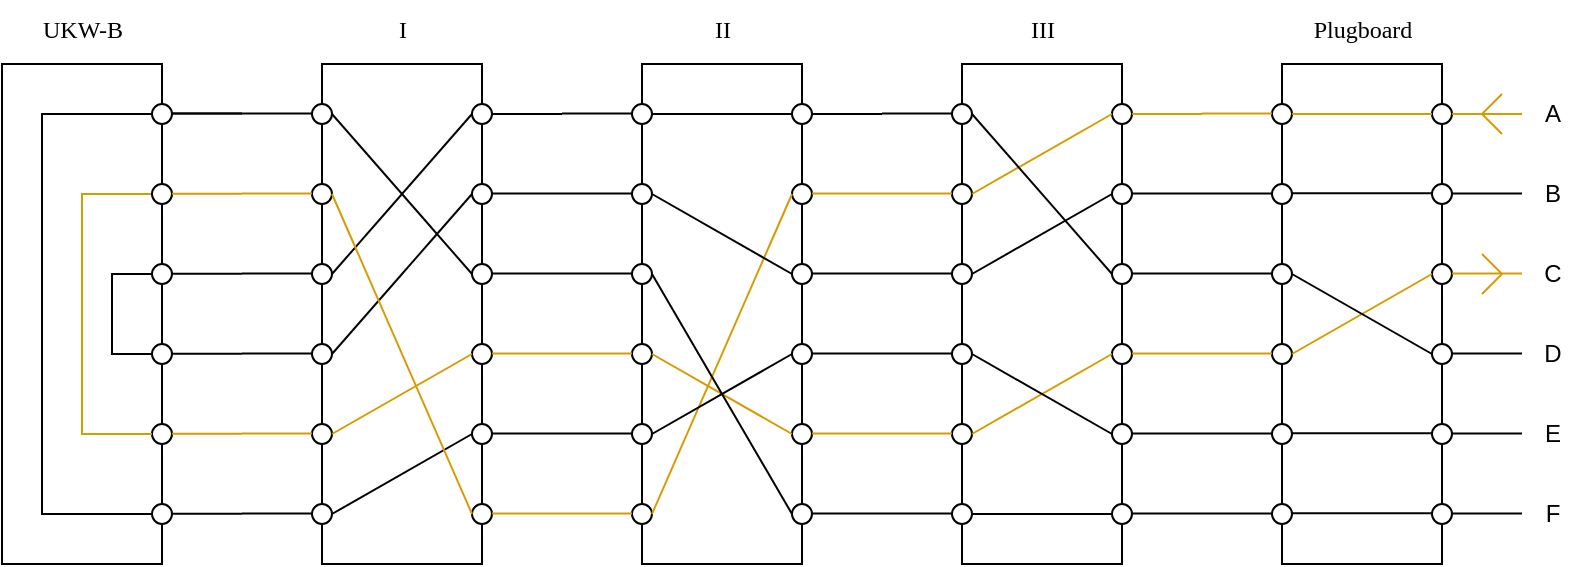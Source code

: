 <mxfile version="23.1.0" type="device">
  <diagram name="Page-1" id="e21368VojhzqiCfuvoKK">
    <mxGraphModel dx="3408" dy="1315" grid="1" gridSize="10" guides="1" tooltips="1" connect="1" arrows="1" fold="1" page="1" pageScale="1" pageWidth="850" pageHeight="1100" math="0" shadow="0">
      <root>
        <mxCell id="0" />
        <mxCell id="1" parent="0" />
        <mxCell id="G10Xkep8nLB2AmkVrxiF-490" value="" style="group" vertex="1" connectable="0" parent="1">
          <mxGeometry x="-830" y="710" width="790" height="282" as="geometry" />
        </mxCell>
        <mxCell id="G10Xkep8nLB2AmkVrxiF-491" value="" style="rounded=0;whiteSpace=wrap;html=1;" vertex="1" parent="G10Xkep8nLB2AmkVrxiF-490">
          <mxGeometry x="480" y="32" width="80" height="250" as="geometry" />
        </mxCell>
        <mxCell id="G10Xkep8nLB2AmkVrxiF-492" value="" style="ellipse;whiteSpace=wrap;html=1;aspect=fixed;" vertex="1" parent="G10Xkep8nLB2AmkVrxiF-490">
          <mxGeometry x="555" y="132" width="10" height="10" as="geometry" />
        </mxCell>
        <mxCell id="G10Xkep8nLB2AmkVrxiF-493" value="" style="ellipse;whiteSpace=wrap;html=1;aspect=fixed;" vertex="1" parent="G10Xkep8nLB2AmkVrxiF-490">
          <mxGeometry x="555" y="172" width="10" height="10" as="geometry" />
        </mxCell>
        <mxCell id="G10Xkep8nLB2AmkVrxiF-494" value="" style="ellipse;whiteSpace=wrap;html=1;aspect=fixed;" vertex="1" parent="G10Xkep8nLB2AmkVrxiF-490">
          <mxGeometry x="555" y="212" width="10" height="10" as="geometry" />
        </mxCell>
        <mxCell id="G10Xkep8nLB2AmkVrxiF-495" value="" style="ellipse;whiteSpace=wrap;html=1;aspect=fixed;" vertex="1" parent="G10Xkep8nLB2AmkVrxiF-490">
          <mxGeometry x="555" y="92" width="10" height="10" as="geometry" />
        </mxCell>
        <mxCell id="G10Xkep8nLB2AmkVrxiF-496" value="" style="ellipse;whiteSpace=wrap;html=1;aspect=fixed;" vertex="1" parent="G10Xkep8nLB2AmkVrxiF-490">
          <mxGeometry x="555" y="252" width="10" height="10" as="geometry" />
        </mxCell>
        <mxCell id="G10Xkep8nLB2AmkVrxiF-497" value="" style="ellipse;whiteSpace=wrap;html=1;aspect=fixed;" vertex="1" parent="G10Xkep8nLB2AmkVrxiF-490">
          <mxGeometry x="555" y="52" width="10" height="10" as="geometry" />
        </mxCell>
        <mxCell id="G10Xkep8nLB2AmkVrxiF-498" value="" style="ellipse;whiteSpace=wrap;html=1;aspect=fixed;" vertex="1" parent="G10Xkep8nLB2AmkVrxiF-490">
          <mxGeometry x="475" y="132" width="10" height="10" as="geometry" />
        </mxCell>
        <mxCell id="G10Xkep8nLB2AmkVrxiF-499" value="" style="ellipse;whiteSpace=wrap;html=1;aspect=fixed;" vertex="1" parent="G10Xkep8nLB2AmkVrxiF-490">
          <mxGeometry x="475" y="172" width="10" height="10" as="geometry" />
        </mxCell>
        <mxCell id="G10Xkep8nLB2AmkVrxiF-500" value="" style="ellipse;whiteSpace=wrap;html=1;aspect=fixed;" vertex="1" parent="G10Xkep8nLB2AmkVrxiF-490">
          <mxGeometry x="475" y="212" width="10" height="10" as="geometry" />
        </mxCell>
        <mxCell id="G10Xkep8nLB2AmkVrxiF-501" value="" style="ellipse;whiteSpace=wrap;html=1;aspect=fixed;" vertex="1" parent="G10Xkep8nLB2AmkVrxiF-490">
          <mxGeometry x="475" y="92" width="10" height="10" as="geometry" />
        </mxCell>
        <mxCell id="G10Xkep8nLB2AmkVrxiF-502" value="" style="ellipse;whiteSpace=wrap;html=1;aspect=fixed;" vertex="1" parent="G10Xkep8nLB2AmkVrxiF-490">
          <mxGeometry x="475" y="252" width="10" height="10" as="geometry" />
        </mxCell>
        <mxCell id="G10Xkep8nLB2AmkVrxiF-503" value="" style="ellipse;whiteSpace=wrap;html=1;aspect=fixed;" vertex="1" parent="G10Xkep8nLB2AmkVrxiF-490">
          <mxGeometry x="475" y="52" width="10" height="10" as="geometry" />
        </mxCell>
        <mxCell id="G10Xkep8nLB2AmkVrxiF-505" value="" style="endArrow=none;html=1;rounded=0;entryX=0;entryY=0.5;entryDx=0;entryDy=0;exitX=1;exitY=0.5;exitDx=0;exitDy=0;fillColor=#ffe6cc;strokeColor=#d79b00;" edge="1" parent="G10Xkep8nLB2AmkVrxiF-490" source="G10Xkep8nLB2AmkVrxiF-501" target="G10Xkep8nLB2AmkVrxiF-497">
          <mxGeometry width="50" height="50" relative="1" as="geometry">
            <mxPoint x="500" y="112" as="sourcePoint" />
            <mxPoint x="550" y="62" as="targetPoint" />
          </mxGeometry>
        </mxCell>
        <mxCell id="G10Xkep8nLB2AmkVrxiF-506" value="" style="endArrow=none;html=1;rounded=0;entryX=0;entryY=0.5;entryDx=0;entryDy=0;exitX=1;exitY=0.5;exitDx=0;exitDy=0;" edge="1" parent="G10Xkep8nLB2AmkVrxiF-490" source="G10Xkep8nLB2AmkVrxiF-498" target="G10Xkep8nLB2AmkVrxiF-495">
          <mxGeometry width="50" height="50" relative="1" as="geometry">
            <mxPoint x="500" y="152" as="sourcePoint" />
            <mxPoint x="550" y="102" as="targetPoint" />
          </mxGeometry>
        </mxCell>
        <mxCell id="G10Xkep8nLB2AmkVrxiF-507" value="" style="endArrow=none;html=1;rounded=0;entryX=0;entryY=0.5;entryDx=0;entryDy=0;exitX=1;exitY=0.5;exitDx=0;exitDy=0;" edge="1" parent="G10Xkep8nLB2AmkVrxiF-490" source="G10Xkep8nLB2AmkVrxiF-503" target="G10Xkep8nLB2AmkVrxiF-492">
          <mxGeometry width="50" height="50" relative="1" as="geometry">
            <mxPoint x="570" y="182" as="sourcePoint" />
            <mxPoint x="620" y="132" as="targetPoint" />
          </mxGeometry>
        </mxCell>
        <mxCell id="G10Xkep8nLB2AmkVrxiF-508" value="" style="endArrow=none;html=1;rounded=0;entryX=0;entryY=0.5;entryDx=0;entryDy=0;exitX=1;exitY=0.5;exitDx=0;exitDy=0;fillColor=#ffe6cc;strokeColor=#d79b00;" edge="1" parent="G10Xkep8nLB2AmkVrxiF-490" source="G10Xkep8nLB2AmkVrxiF-500" target="G10Xkep8nLB2AmkVrxiF-493">
          <mxGeometry width="50" height="50" relative="1" as="geometry">
            <mxPoint x="410" y="242" as="sourcePoint" />
            <mxPoint x="460" y="192" as="targetPoint" />
          </mxGeometry>
        </mxCell>
        <mxCell id="G10Xkep8nLB2AmkVrxiF-509" value="" style="endArrow=none;html=1;rounded=0;entryX=1;entryY=0.5;entryDx=0;entryDy=0;exitX=0;exitY=0.5;exitDx=0;exitDy=0;" edge="1" parent="G10Xkep8nLB2AmkVrxiF-490" source="G10Xkep8nLB2AmkVrxiF-494" target="G10Xkep8nLB2AmkVrxiF-499">
          <mxGeometry width="50" height="50" relative="1" as="geometry">
            <mxPoint x="410" y="252" as="sourcePoint" />
            <mxPoint x="460" y="202" as="targetPoint" />
          </mxGeometry>
        </mxCell>
        <mxCell id="G10Xkep8nLB2AmkVrxiF-510" value="" style="endArrow=none;html=1;rounded=0;entryX=0;entryY=0.5;entryDx=0;entryDy=0;exitX=1;exitY=0.5;exitDx=0;exitDy=0;" edge="1" parent="G10Xkep8nLB2AmkVrxiF-490" source="G10Xkep8nLB2AmkVrxiF-502" target="G10Xkep8nLB2AmkVrxiF-496">
          <mxGeometry width="50" height="50" relative="1" as="geometry">
            <mxPoint x="390" y="262" as="sourcePoint" />
            <mxPoint x="440" y="212" as="targetPoint" />
          </mxGeometry>
        </mxCell>
        <mxCell id="G10Xkep8nLB2AmkVrxiF-511" value="" style="endArrow=none;html=1;rounded=0;exitX=1;exitY=0.5;exitDx=0;exitDy=0;fillColor=#ffe6cc;strokeColor=#d79b00;" edge="1" parent="G10Xkep8nLB2AmkVrxiF-490" source="G10Xkep8nLB2AmkVrxiF-497">
          <mxGeometry width="50" height="50" relative="1" as="geometry">
            <mxPoint x="590" y="92" as="sourcePoint" />
            <mxPoint x="600" y="57" as="targetPoint" />
          </mxGeometry>
        </mxCell>
        <mxCell id="G10Xkep8nLB2AmkVrxiF-512" value="" style="endArrow=none;html=1;rounded=0;exitX=1;exitY=0.5;exitDx=0;exitDy=0;" edge="1" parent="G10Xkep8nLB2AmkVrxiF-490">
          <mxGeometry width="50" height="50" relative="1" as="geometry">
            <mxPoint x="565" y="96.76" as="sourcePoint" />
            <mxPoint x="600" y="96.76" as="targetPoint" />
          </mxGeometry>
        </mxCell>
        <mxCell id="G10Xkep8nLB2AmkVrxiF-513" value="" style="endArrow=none;html=1;rounded=0;exitX=1;exitY=0.5;exitDx=0;exitDy=0;" edge="1" parent="G10Xkep8nLB2AmkVrxiF-490">
          <mxGeometry width="50" height="50" relative="1" as="geometry">
            <mxPoint x="565" y="136.76" as="sourcePoint" />
            <mxPoint x="600" y="136.76" as="targetPoint" />
          </mxGeometry>
        </mxCell>
        <mxCell id="G10Xkep8nLB2AmkVrxiF-514" value="" style="endArrow=none;html=1;rounded=0;exitX=1;exitY=0.5;exitDx=0;exitDy=0;fillColor=#ffe6cc;strokeColor=#d79b00;" edge="1" parent="G10Xkep8nLB2AmkVrxiF-490">
          <mxGeometry width="50" height="50" relative="1" as="geometry">
            <mxPoint x="565" y="176.76" as="sourcePoint" />
            <mxPoint x="600" y="176.76" as="targetPoint" />
          </mxGeometry>
        </mxCell>
        <mxCell id="G10Xkep8nLB2AmkVrxiF-515" value="" style="endArrow=none;html=1;rounded=0;exitX=1;exitY=0.5;exitDx=0;exitDy=0;" edge="1" parent="G10Xkep8nLB2AmkVrxiF-490">
          <mxGeometry width="50" height="50" relative="1" as="geometry">
            <mxPoint x="565" y="216.76" as="sourcePoint" />
            <mxPoint x="600" y="216.76" as="targetPoint" />
          </mxGeometry>
        </mxCell>
        <mxCell id="G10Xkep8nLB2AmkVrxiF-516" value="" style="endArrow=none;html=1;rounded=0;exitX=1;exitY=0.5;exitDx=0;exitDy=0;" edge="1" parent="G10Xkep8nLB2AmkVrxiF-490">
          <mxGeometry width="50" height="50" relative="1" as="geometry">
            <mxPoint x="565" y="256.76" as="sourcePoint" />
            <mxPoint x="600" y="256.76" as="targetPoint" />
          </mxGeometry>
        </mxCell>
        <mxCell id="G10Xkep8nLB2AmkVrxiF-517" value="" style="endArrow=none;html=1;rounded=0;exitX=1;exitY=0.5;exitDx=0;exitDy=0;" edge="1" parent="G10Xkep8nLB2AmkVrxiF-490">
          <mxGeometry width="50" height="50" relative="1" as="geometry">
            <mxPoint x="440" y="56.76" as="sourcePoint" />
            <mxPoint x="475" y="56.76" as="targetPoint" />
          </mxGeometry>
        </mxCell>
        <mxCell id="G10Xkep8nLB2AmkVrxiF-518" value="" style="endArrow=none;html=1;rounded=0;exitX=1;exitY=0.5;exitDx=0;exitDy=0;fillColor=#ffe6cc;strokeColor=#d79b00;" edge="1" parent="G10Xkep8nLB2AmkVrxiF-490">
          <mxGeometry width="50" height="50" relative="1" as="geometry">
            <mxPoint x="440" y="96.76" as="sourcePoint" />
            <mxPoint x="475" y="96.76" as="targetPoint" />
          </mxGeometry>
        </mxCell>
        <mxCell id="G10Xkep8nLB2AmkVrxiF-519" value="" style="endArrow=none;html=1;rounded=0;exitX=1;exitY=0.5;exitDx=0;exitDy=0;" edge="1" parent="G10Xkep8nLB2AmkVrxiF-490">
          <mxGeometry width="50" height="50" relative="1" as="geometry">
            <mxPoint x="440" y="136.76" as="sourcePoint" />
            <mxPoint x="475" y="136.76" as="targetPoint" />
          </mxGeometry>
        </mxCell>
        <mxCell id="G10Xkep8nLB2AmkVrxiF-520" value="" style="endArrow=none;html=1;rounded=0;exitX=1;exitY=0.5;exitDx=0;exitDy=0;" edge="1" parent="G10Xkep8nLB2AmkVrxiF-490">
          <mxGeometry width="50" height="50" relative="1" as="geometry">
            <mxPoint x="440" y="176.76" as="sourcePoint" />
            <mxPoint x="475" y="176.76" as="targetPoint" />
          </mxGeometry>
        </mxCell>
        <mxCell id="G10Xkep8nLB2AmkVrxiF-521" value="" style="endArrow=none;html=1;rounded=0;exitX=1;exitY=0.5;exitDx=0;exitDy=0;fillColor=#ffe6cc;strokeColor=#d79b00;" edge="1" parent="G10Xkep8nLB2AmkVrxiF-490">
          <mxGeometry width="50" height="50" relative="1" as="geometry">
            <mxPoint x="440" y="216.76" as="sourcePoint" />
            <mxPoint x="475" y="216.76" as="targetPoint" />
          </mxGeometry>
        </mxCell>
        <mxCell id="G10Xkep8nLB2AmkVrxiF-522" value="" style="endArrow=none;html=1;rounded=0;exitX=1;exitY=0.5;exitDx=0;exitDy=0;" edge="1" parent="G10Xkep8nLB2AmkVrxiF-490">
          <mxGeometry width="50" height="50" relative="1" as="geometry">
            <mxPoint x="440" y="256.76" as="sourcePoint" />
            <mxPoint x="475" y="256.76" as="targetPoint" />
          </mxGeometry>
        </mxCell>
        <mxCell id="G10Xkep8nLB2AmkVrxiF-523" value="" style="group" vertex="1" connectable="0" parent="G10Xkep8nLB2AmkVrxiF-490">
          <mxGeometry x="280" y="32" width="160" height="250" as="geometry" />
        </mxCell>
        <mxCell id="G10Xkep8nLB2AmkVrxiF-524" value="" style="rounded=0;whiteSpace=wrap;html=1;" vertex="1" parent="G10Xkep8nLB2AmkVrxiF-523">
          <mxGeometry x="40" width="80" height="250" as="geometry" />
        </mxCell>
        <mxCell id="G10Xkep8nLB2AmkVrxiF-525" value="" style="ellipse;whiteSpace=wrap;html=1;aspect=fixed;" vertex="1" parent="G10Xkep8nLB2AmkVrxiF-523">
          <mxGeometry x="115" y="100" width="10" height="10" as="geometry" />
        </mxCell>
        <mxCell id="G10Xkep8nLB2AmkVrxiF-526" value="" style="ellipse;whiteSpace=wrap;html=1;aspect=fixed;" vertex="1" parent="G10Xkep8nLB2AmkVrxiF-523">
          <mxGeometry x="115" y="140" width="10" height="10" as="geometry" />
        </mxCell>
        <mxCell id="G10Xkep8nLB2AmkVrxiF-527" value="" style="ellipse;whiteSpace=wrap;html=1;aspect=fixed;" vertex="1" parent="G10Xkep8nLB2AmkVrxiF-523">
          <mxGeometry x="115" y="180" width="10" height="10" as="geometry" />
        </mxCell>
        <mxCell id="G10Xkep8nLB2AmkVrxiF-528" value="" style="ellipse;whiteSpace=wrap;html=1;aspect=fixed;" vertex="1" parent="G10Xkep8nLB2AmkVrxiF-523">
          <mxGeometry x="115" y="60" width="10" height="10" as="geometry" />
        </mxCell>
        <mxCell id="G10Xkep8nLB2AmkVrxiF-529" value="" style="ellipse;whiteSpace=wrap;html=1;aspect=fixed;" vertex="1" parent="G10Xkep8nLB2AmkVrxiF-523">
          <mxGeometry x="115" y="220" width="10" height="10" as="geometry" />
        </mxCell>
        <mxCell id="G10Xkep8nLB2AmkVrxiF-530" value="" style="ellipse;whiteSpace=wrap;html=1;aspect=fixed;" vertex="1" parent="G10Xkep8nLB2AmkVrxiF-523">
          <mxGeometry x="115" y="20" width="10" height="10" as="geometry" />
        </mxCell>
        <mxCell id="G10Xkep8nLB2AmkVrxiF-531" value="" style="ellipse;whiteSpace=wrap;html=1;aspect=fixed;" vertex="1" parent="G10Xkep8nLB2AmkVrxiF-523">
          <mxGeometry x="35" y="100" width="10" height="10" as="geometry" />
        </mxCell>
        <mxCell id="G10Xkep8nLB2AmkVrxiF-532" value="" style="ellipse;whiteSpace=wrap;html=1;aspect=fixed;" vertex="1" parent="G10Xkep8nLB2AmkVrxiF-523">
          <mxGeometry x="35" y="140" width="10" height="10" as="geometry" />
        </mxCell>
        <mxCell id="G10Xkep8nLB2AmkVrxiF-533" value="" style="ellipse;whiteSpace=wrap;html=1;aspect=fixed;" vertex="1" parent="G10Xkep8nLB2AmkVrxiF-523">
          <mxGeometry x="35" y="180" width="10" height="10" as="geometry" />
        </mxCell>
        <mxCell id="G10Xkep8nLB2AmkVrxiF-534" value="" style="ellipse;whiteSpace=wrap;html=1;aspect=fixed;" vertex="1" parent="G10Xkep8nLB2AmkVrxiF-523">
          <mxGeometry x="35" y="60" width="10" height="10" as="geometry" />
        </mxCell>
        <mxCell id="G10Xkep8nLB2AmkVrxiF-535" value="" style="ellipse;whiteSpace=wrap;html=1;aspect=fixed;" vertex="1" parent="G10Xkep8nLB2AmkVrxiF-523">
          <mxGeometry x="35" y="220" width="10" height="10" as="geometry" />
        </mxCell>
        <mxCell id="G10Xkep8nLB2AmkVrxiF-536" value="" style="ellipse;whiteSpace=wrap;html=1;aspect=fixed;" vertex="1" parent="G10Xkep8nLB2AmkVrxiF-523">
          <mxGeometry x="35" y="20" width="10" height="10" as="geometry" />
        </mxCell>
        <mxCell id="G10Xkep8nLB2AmkVrxiF-537" value="" style="endArrow=none;html=1;rounded=0;exitX=1;exitY=0.5;exitDx=0;exitDy=0;" edge="1" parent="G10Xkep8nLB2AmkVrxiF-523" source="G10Xkep8nLB2AmkVrxiF-530">
          <mxGeometry width="50" height="50" relative="1" as="geometry">
            <mxPoint x="150" y="60" as="sourcePoint" />
            <mxPoint x="160" y="25" as="targetPoint" />
          </mxGeometry>
        </mxCell>
        <mxCell id="G10Xkep8nLB2AmkVrxiF-538" value="" style="endArrow=none;html=1;rounded=0;exitX=1;exitY=0.5;exitDx=0;exitDy=0;fillColor=#ffe6cc;strokeColor=#d79b00;" edge="1" parent="G10Xkep8nLB2AmkVrxiF-523">
          <mxGeometry width="50" height="50" relative="1" as="geometry">
            <mxPoint x="125" y="64.76" as="sourcePoint" />
            <mxPoint x="160" y="64.76" as="targetPoint" />
          </mxGeometry>
        </mxCell>
        <mxCell id="G10Xkep8nLB2AmkVrxiF-539" value="" style="endArrow=none;html=1;rounded=0;exitX=1;exitY=0.5;exitDx=0;exitDy=0;" edge="1" parent="G10Xkep8nLB2AmkVrxiF-523">
          <mxGeometry width="50" height="50" relative="1" as="geometry">
            <mxPoint x="125" y="104.76" as="sourcePoint" />
            <mxPoint x="160" y="104.76" as="targetPoint" />
          </mxGeometry>
        </mxCell>
        <mxCell id="G10Xkep8nLB2AmkVrxiF-540" value="" style="endArrow=none;html=1;rounded=0;exitX=1;exitY=0.5;exitDx=0;exitDy=0;" edge="1" parent="G10Xkep8nLB2AmkVrxiF-523">
          <mxGeometry width="50" height="50" relative="1" as="geometry">
            <mxPoint x="125" y="144.76" as="sourcePoint" />
            <mxPoint x="160" y="144.76" as="targetPoint" />
          </mxGeometry>
        </mxCell>
        <mxCell id="G10Xkep8nLB2AmkVrxiF-541" value="" style="endArrow=none;html=1;rounded=0;exitX=1;exitY=0.5;exitDx=0;exitDy=0;fillColor=#ffe6cc;strokeColor=#d79b00;" edge="1" parent="G10Xkep8nLB2AmkVrxiF-523">
          <mxGeometry width="50" height="50" relative="1" as="geometry">
            <mxPoint x="125" y="184.76" as="sourcePoint" />
            <mxPoint x="160" y="184.76" as="targetPoint" />
          </mxGeometry>
        </mxCell>
        <mxCell id="G10Xkep8nLB2AmkVrxiF-542" value="" style="endArrow=none;html=1;rounded=0;exitX=1;exitY=0.5;exitDx=0;exitDy=0;" edge="1" parent="G10Xkep8nLB2AmkVrxiF-523">
          <mxGeometry width="50" height="50" relative="1" as="geometry">
            <mxPoint x="125" y="224.76" as="sourcePoint" />
            <mxPoint x="160" y="224.76" as="targetPoint" />
          </mxGeometry>
        </mxCell>
        <mxCell id="G10Xkep8nLB2AmkVrxiF-543" value="" style="endArrow=none;html=1;rounded=0;exitX=1;exitY=0.5;exitDx=0;exitDy=0;" edge="1" parent="G10Xkep8nLB2AmkVrxiF-523">
          <mxGeometry width="50" height="50" relative="1" as="geometry">
            <mxPoint y="24.76" as="sourcePoint" />
            <mxPoint x="35" y="24.76" as="targetPoint" />
          </mxGeometry>
        </mxCell>
        <mxCell id="G10Xkep8nLB2AmkVrxiF-544" value="" style="endArrow=none;html=1;rounded=0;exitX=1;exitY=0.5;exitDx=0;exitDy=0;" edge="1" parent="G10Xkep8nLB2AmkVrxiF-523">
          <mxGeometry width="50" height="50" relative="1" as="geometry">
            <mxPoint y="64.76" as="sourcePoint" />
            <mxPoint x="35" y="64.76" as="targetPoint" />
          </mxGeometry>
        </mxCell>
        <mxCell id="G10Xkep8nLB2AmkVrxiF-545" value="" style="endArrow=none;html=1;rounded=0;exitX=1;exitY=0.5;exitDx=0;exitDy=0;" edge="1" parent="G10Xkep8nLB2AmkVrxiF-523">
          <mxGeometry width="50" height="50" relative="1" as="geometry">
            <mxPoint y="104.76" as="sourcePoint" />
            <mxPoint x="35" y="104.76" as="targetPoint" />
          </mxGeometry>
        </mxCell>
        <mxCell id="G10Xkep8nLB2AmkVrxiF-546" value="" style="endArrow=none;html=1;rounded=0;exitX=1;exitY=0.5;exitDx=0;exitDy=0;fillColor=#ffe6cc;strokeColor=#d79b00;" edge="1" parent="G10Xkep8nLB2AmkVrxiF-523">
          <mxGeometry width="50" height="50" relative="1" as="geometry">
            <mxPoint y="144.76" as="sourcePoint" />
            <mxPoint x="35" y="144.76" as="targetPoint" />
          </mxGeometry>
        </mxCell>
        <mxCell id="G10Xkep8nLB2AmkVrxiF-547" value="" style="endArrow=none;html=1;rounded=0;exitX=1;exitY=0.5;exitDx=0;exitDy=0;" edge="1" parent="G10Xkep8nLB2AmkVrxiF-523">
          <mxGeometry width="50" height="50" relative="1" as="geometry">
            <mxPoint y="184.76" as="sourcePoint" />
            <mxPoint x="35" y="184.76" as="targetPoint" />
          </mxGeometry>
        </mxCell>
        <mxCell id="G10Xkep8nLB2AmkVrxiF-548" value="" style="endArrow=none;html=1;rounded=0;exitX=1;exitY=0.5;exitDx=0;exitDy=0;fillColor=#ffe6cc;strokeColor=#d79b00;" edge="1" parent="G10Xkep8nLB2AmkVrxiF-523">
          <mxGeometry width="50" height="50" relative="1" as="geometry">
            <mxPoint y="224.76" as="sourcePoint" />
            <mxPoint x="35" y="224.76" as="targetPoint" />
          </mxGeometry>
        </mxCell>
        <mxCell id="G10Xkep8nLB2AmkVrxiF-549" value="" style="endArrow=none;html=1;rounded=0;entryX=0;entryY=0.5;entryDx=0;entryDy=0;exitX=1;exitY=0.5;exitDx=0;exitDy=0;" edge="1" parent="G10Xkep8nLB2AmkVrxiF-523" source="G10Xkep8nLB2AmkVrxiF-536" target="G10Xkep8nLB2AmkVrxiF-530">
          <mxGeometry width="50" height="50" relative="1" as="geometry">
            <mxPoint x="60" y="70" as="sourcePoint" />
            <mxPoint x="110" y="20" as="targetPoint" />
          </mxGeometry>
        </mxCell>
        <mxCell id="G10Xkep8nLB2AmkVrxiF-550" value="" style="endArrow=none;html=1;rounded=0;exitX=1;exitY=0.5;exitDx=0;exitDy=0;entryX=0;entryY=0.5;entryDx=0;entryDy=0;fillColor=#ffe6cc;strokeColor=#d79b00;" edge="1" parent="G10Xkep8nLB2AmkVrxiF-523" source="G10Xkep8nLB2AmkVrxiF-535" target="G10Xkep8nLB2AmkVrxiF-528">
          <mxGeometry width="50" height="50" relative="1" as="geometry">
            <mxPoint x="50" y="220" as="sourcePoint" />
            <mxPoint x="100" y="170" as="targetPoint" />
          </mxGeometry>
        </mxCell>
        <mxCell id="G10Xkep8nLB2AmkVrxiF-551" value="" style="endArrow=none;html=1;rounded=0;entryX=0;entryY=0.5;entryDx=0;entryDy=0;exitX=1;exitY=0.5;exitDx=0;exitDy=0;fillColor=#ffe6cc;strokeColor=#d79b00;" edge="1" parent="G10Xkep8nLB2AmkVrxiF-523" source="G10Xkep8nLB2AmkVrxiF-532" target="G10Xkep8nLB2AmkVrxiF-527">
          <mxGeometry width="50" height="50" relative="1" as="geometry">
            <mxPoint x="90" y="320" as="sourcePoint" />
            <mxPoint x="140" y="270" as="targetPoint" />
          </mxGeometry>
        </mxCell>
        <mxCell id="G10Xkep8nLB2AmkVrxiF-552" value="" style="endArrow=none;html=1;rounded=0;entryX=0;entryY=0.5;entryDx=0;entryDy=0;exitX=1;exitY=0.5;exitDx=0;exitDy=0;" edge="1" parent="G10Xkep8nLB2AmkVrxiF-523" source="G10Xkep8nLB2AmkVrxiF-531" target="G10Xkep8nLB2AmkVrxiF-529">
          <mxGeometry width="50" height="50" relative="1" as="geometry">
            <mxPoint x="60" y="310" as="sourcePoint" />
            <mxPoint x="110" y="260" as="targetPoint" />
          </mxGeometry>
        </mxCell>
        <mxCell id="G10Xkep8nLB2AmkVrxiF-553" value="" style="endArrow=none;html=1;rounded=0;entryX=0;entryY=0.5;entryDx=0;entryDy=0;exitX=1;exitY=0.5;exitDx=0;exitDy=0;" edge="1" parent="G10Xkep8nLB2AmkVrxiF-523" source="G10Xkep8nLB2AmkVrxiF-533" target="G10Xkep8nLB2AmkVrxiF-526">
          <mxGeometry width="50" height="50" relative="1" as="geometry">
            <mxPoint x="60" y="180" as="sourcePoint" />
            <mxPoint x="110" y="130" as="targetPoint" />
          </mxGeometry>
        </mxCell>
        <mxCell id="G10Xkep8nLB2AmkVrxiF-554" value="" style="endArrow=none;html=1;rounded=0;entryX=0;entryY=0.5;entryDx=0;entryDy=0;exitX=1;exitY=0.5;exitDx=0;exitDy=0;" edge="1" parent="G10Xkep8nLB2AmkVrxiF-523" source="G10Xkep8nLB2AmkVrxiF-534" target="G10Xkep8nLB2AmkVrxiF-525">
          <mxGeometry width="50" height="50" relative="1" as="geometry">
            <mxPoint x="10" y="210" as="sourcePoint" />
            <mxPoint x="60" y="160" as="targetPoint" />
          </mxGeometry>
        </mxCell>
        <mxCell id="G10Xkep8nLB2AmkVrxiF-555" value="" style="group" vertex="1" connectable="0" parent="G10Xkep8nLB2AmkVrxiF-490">
          <mxGeometry x="120" y="32" width="160" height="250" as="geometry" />
        </mxCell>
        <mxCell id="G10Xkep8nLB2AmkVrxiF-556" value="" style="rounded=0;whiteSpace=wrap;html=1;" vertex="1" parent="G10Xkep8nLB2AmkVrxiF-555">
          <mxGeometry x="40" width="80" height="250" as="geometry" />
        </mxCell>
        <mxCell id="G10Xkep8nLB2AmkVrxiF-557" value="" style="ellipse;whiteSpace=wrap;html=1;aspect=fixed;" vertex="1" parent="G10Xkep8nLB2AmkVrxiF-555">
          <mxGeometry x="115" y="100" width="10" height="10" as="geometry" />
        </mxCell>
        <mxCell id="G10Xkep8nLB2AmkVrxiF-558" value="" style="ellipse;whiteSpace=wrap;html=1;aspect=fixed;" vertex="1" parent="G10Xkep8nLB2AmkVrxiF-555">
          <mxGeometry x="115" y="140" width="10" height="10" as="geometry" />
        </mxCell>
        <mxCell id="G10Xkep8nLB2AmkVrxiF-559" value="" style="ellipse;whiteSpace=wrap;html=1;aspect=fixed;" vertex="1" parent="G10Xkep8nLB2AmkVrxiF-555">
          <mxGeometry x="115" y="180" width="10" height="10" as="geometry" />
        </mxCell>
        <mxCell id="G10Xkep8nLB2AmkVrxiF-560" value="" style="ellipse;whiteSpace=wrap;html=1;aspect=fixed;" vertex="1" parent="G10Xkep8nLB2AmkVrxiF-555">
          <mxGeometry x="115" y="60" width="10" height="10" as="geometry" />
        </mxCell>
        <mxCell id="G10Xkep8nLB2AmkVrxiF-561" value="" style="ellipse;whiteSpace=wrap;html=1;aspect=fixed;" vertex="1" parent="G10Xkep8nLB2AmkVrxiF-555">
          <mxGeometry x="115" y="220" width="10" height="10" as="geometry" />
        </mxCell>
        <mxCell id="G10Xkep8nLB2AmkVrxiF-562" value="" style="ellipse;whiteSpace=wrap;html=1;aspect=fixed;" vertex="1" parent="G10Xkep8nLB2AmkVrxiF-555">
          <mxGeometry x="115" y="20" width="10" height="10" as="geometry" />
        </mxCell>
        <mxCell id="G10Xkep8nLB2AmkVrxiF-563" value="" style="ellipse;whiteSpace=wrap;html=1;aspect=fixed;" vertex="1" parent="G10Xkep8nLB2AmkVrxiF-555">
          <mxGeometry x="35" y="100" width="10" height="10" as="geometry" />
        </mxCell>
        <mxCell id="G10Xkep8nLB2AmkVrxiF-564" value="" style="ellipse;whiteSpace=wrap;html=1;aspect=fixed;" vertex="1" parent="G10Xkep8nLB2AmkVrxiF-555">
          <mxGeometry x="35" y="140" width="10" height="10" as="geometry" />
        </mxCell>
        <mxCell id="G10Xkep8nLB2AmkVrxiF-565" value="" style="ellipse;whiteSpace=wrap;html=1;aspect=fixed;" vertex="1" parent="G10Xkep8nLB2AmkVrxiF-555">
          <mxGeometry x="35" y="180" width="10" height="10" as="geometry" />
        </mxCell>
        <mxCell id="G10Xkep8nLB2AmkVrxiF-566" value="" style="ellipse;whiteSpace=wrap;html=1;aspect=fixed;" vertex="1" parent="G10Xkep8nLB2AmkVrxiF-555">
          <mxGeometry x="35" y="60" width="10" height="10" as="geometry" />
        </mxCell>
        <mxCell id="G10Xkep8nLB2AmkVrxiF-567" value="" style="ellipse;whiteSpace=wrap;html=1;aspect=fixed;" vertex="1" parent="G10Xkep8nLB2AmkVrxiF-555">
          <mxGeometry x="35" y="220" width="10" height="10" as="geometry" />
        </mxCell>
        <mxCell id="G10Xkep8nLB2AmkVrxiF-568" value="" style="ellipse;whiteSpace=wrap;html=1;aspect=fixed;" vertex="1" parent="G10Xkep8nLB2AmkVrxiF-555">
          <mxGeometry x="35" y="20" width="10" height="10" as="geometry" />
        </mxCell>
        <mxCell id="G10Xkep8nLB2AmkVrxiF-569" value="" style="endArrow=none;html=1;rounded=0;exitX=1;exitY=0.5;exitDx=0;exitDy=0;" edge="1" parent="G10Xkep8nLB2AmkVrxiF-555" source="G10Xkep8nLB2AmkVrxiF-562">
          <mxGeometry width="50" height="50" relative="1" as="geometry">
            <mxPoint x="150" y="60" as="sourcePoint" />
            <mxPoint x="160" y="25" as="targetPoint" />
          </mxGeometry>
        </mxCell>
        <mxCell id="G10Xkep8nLB2AmkVrxiF-570" value="" style="endArrow=none;html=1;rounded=0;exitX=1;exitY=0.5;exitDx=0;exitDy=0;" edge="1" parent="G10Xkep8nLB2AmkVrxiF-555">
          <mxGeometry width="50" height="50" relative="1" as="geometry">
            <mxPoint x="125" y="64.76" as="sourcePoint" />
            <mxPoint x="160" y="64.76" as="targetPoint" />
          </mxGeometry>
        </mxCell>
        <mxCell id="G10Xkep8nLB2AmkVrxiF-571" value="" style="endArrow=none;html=1;rounded=0;exitX=1;exitY=0.5;exitDx=0;exitDy=0;" edge="1" parent="G10Xkep8nLB2AmkVrxiF-555">
          <mxGeometry width="50" height="50" relative="1" as="geometry">
            <mxPoint x="125" y="104.76" as="sourcePoint" />
            <mxPoint x="160" y="104.76" as="targetPoint" />
          </mxGeometry>
        </mxCell>
        <mxCell id="G10Xkep8nLB2AmkVrxiF-572" value="" style="endArrow=none;html=1;rounded=0;exitX=1;exitY=0.5;exitDx=0;exitDy=0;fillColor=#ffe6cc;strokeColor=#d79b00;" edge="1" parent="G10Xkep8nLB2AmkVrxiF-555">
          <mxGeometry width="50" height="50" relative="1" as="geometry">
            <mxPoint x="125" y="144.76" as="sourcePoint" />
            <mxPoint x="160" y="144.76" as="targetPoint" />
          </mxGeometry>
        </mxCell>
        <mxCell id="G10Xkep8nLB2AmkVrxiF-573" value="" style="endArrow=none;html=1;rounded=0;exitX=1;exitY=0.5;exitDx=0;exitDy=0;" edge="1" parent="G10Xkep8nLB2AmkVrxiF-555">
          <mxGeometry width="50" height="50" relative="1" as="geometry">
            <mxPoint x="125" y="184.76" as="sourcePoint" />
            <mxPoint x="160" y="184.76" as="targetPoint" />
          </mxGeometry>
        </mxCell>
        <mxCell id="G10Xkep8nLB2AmkVrxiF-574" value="" style="endArrow=none;html=1;rounded=0;exitX=1;exitY=0.5;exitDx=0;exitDy=0;fillColor=#ffe6cc;strokeColor=#d79b00;" edge="1" parent="G10Xkep8nLB2AmkVrxiF-555">
          <mxGeometry width="50" height="50" relative="1" as="geometry">
            <mxPoint x="125" y="224.76" as="sourcePoint" />
            <mxPoint x="160" y="224.76" as="targetPoint" />
          </mxGeometry>
        </mxCell>
        <mxCell id="G10Xkep8nLB2AmkVrxiF-575" value="" style="endArrow=none;html=1;rounded=0;exitX=1;exitY=0.5;exitDx=0;exitDy=0;" edge="1" parent="G10Xkep8nLB2AmkVrxiF-555">
          <mxGeometry width="50" height="50" relative="1" as="geometry">
            <mxPoint y="24.76" as="sourcePoint" />
            <mxPoint x="35" y="24.76" as="targetPoint" />
          </mxGeometry>
        </mxCell>
        <mxCell id="G10Xkep8nLB2AmkVrxiF-576" value="" style="endArrow=none;html=1;rounded=0;exitX=1;exitY=0.5;exitDx=0;exitDy=0;fillColor=#ffe6cc;strokeColor=#d79b00;" edge="1" parent="G10Xkep8nLB2AmkVrxiF-555">
          <mxGeometry width="50" height="50" relative="1" as="geometry">
            <mxPoint y="64.76" as="sourcePoint" />
            <mxPoint x="35" y="64.76" as="targetPoint" />
          </mxGeometry>
        </mxCell>
        <mxCell id="G10Xkep8nLB2AmkVrxiF-577" value="" style="endArrow=none;html=1;rounded=0;exitX=1;exitY=0.5;exitDx=0;exitDy=0;" edge="1" parent="G10Xkep8nLB2AmkVrxiF-555">
          <mxGeometry width="50" height="50" relative="1" as="geometry">
            <mxPoint y="104.76" as="sourcePoint" />
            <mxPoint x="35" y="104.76" as="targetPoint" />
          </mxGeometry>
        </mxCell>
        <mxCell id="G10Xkep8nLB2AmkVrxiF-578" value="" style="endArrow=none;html=1;rounded=0;exitX=1;exitY=0.5;exitDx=0;exitDy=0;" edge="1" parent="G10Xkep8nLB2AmkVrxiF-555">
          <mxGeometry width="50" height="50" relative="1" as="geometry">
            <mxPoint y="144.76" as="sourcePoint" />
            <mxPoint x="35" y="144.76" as="targetPoint" />
          </mxGeometry>
        </mxCell>
        <mxCell id="G10Xkep8nLB2AmkVrxiF-579" value="" style="endArrow=none;html=1;rounded=0;exitX=1;exitY=0.5;exitDx=0;exitDy=0;fillColor=#ffe6cc;strokeColor=#d79b00;" edge="1" parent="G10Xkep8nLB2AmkVrxiF-555">
          <mxGeometry width="50" height="50" relative="1" as="geometry">
            <mxPoint y="184.76" as="sourcePoint" />
            <mxPoint x="35" y="184.76" as="targetPoint" />
          </mxGeometry>
        </mxCell>
        <mxCell id="G10Xkep8nLB2AmkVrxiF-580" value="" style="endArrow=none;html=1;rounded=0;exitX=1;exitY=0.5;exitDx=0;exitDy=0;" edge="1" parent="G10Xkep8nLB2AmkVrxiF-555">
          <mxGeometry width="50" height="50" relative="1" as="geometry">
            <mxPoint y="224.76" as="sourcePoint" />
            <mxPoint x="35" y="224.76" as="targetPoint" />
          </mxGeometry>
        </mxCell>
        <mxCell id="G10Xkep8nLB2AmkVrxiF-581" value="" style="endArrow=none;html=1;rounded=0;exitX=1;exitY=0.5;exitDx=0;exitDy=0;entryX=0;entryY=0.5;entryDx=0;entryDy=0;" edge="1" parent="G10Xkep8nLB2AmkVrxiF-555" source="G10Xkep8nLB2AmkVrxiF-563" target="G10Xkep8nLB2AmkVrxiF-562">
          <mxGeometry width="50" height="50" relative="1" as="geometry">
            <mxPoint x="120" y="100" as="sourcePoint" />
            <mxPoint x="170" y="50" as="targetPoint" />
          </mxGeometry>
        </mxCell>
        <mxCell id="G10Xkep8nLB2AmkVrxiF-582" value="" style="endArrow=none;html=1;rounded=0;entryX=0;entryY=0.5;entryDx=0;entryDy=0;exitX=1;exitY=0.5;exitDx=0;exitDy=0;" edge="1" parent="G10Xkep8nLB2AmkVrxiF-555" source="G10Xkep8nLB2AmkVrxiF-564" target="G10Xkep8nLB2AmkVrxiF-560">
          <mxGeometry width="50" height="50" relative="1" as="geometry">
            <mxPoint x="70" y="150" as="sourcePoint" />
            <mxPoint x="120" y="100" as="targetPoint" />
          </mxGeometry>
        </mxCell>
        <mxCell id="G10Xkep8nLB2AmkVrxiF-583" value="" style="endArrow=none;html=1;rounded=0;entryX=1;entryY=0.5;entryDx=0;entryDy=0;exitX=0;exitY=0.5;exitDx=0;exitDy=0;fillColor=#ffe6cc;strokeColor=#d79b00;" edge="1" parent="G10Xkep8nLB2AmkVrxiF-555" source="G10Xkep8nLB2AmkVrxiF-558" target="G10Xkep8nLB2AmkVrxiF-565">
          <mxGeometry width="50" height="50" relative="1" as="geometry">
            <mxPoint x="100" y="210" as="sourcePoint" />
            <mxPoint x="150" y="160" as="targetPoint" />
          </mxGeometry>
        </mxCell>
        <mxCell id="G10Xkep8nLB2AmkVrxiF-584" value="" style="endArrow=none;html=1;rounded=0;entryX=0;entryY=0.5;entryDx=0;entryDy=0;exitX=1;exitY=0.5;exitDx=0;exitDy=0;" edge="1" parent="G10Xkep8nLB2AmkVrxiF-555" source="G10Xkep8nLB2AmkVrxiF-568" target="G10Xkep8nLB2AmkVrxiF-557">
          <mxGeometry width="50" height="50" relative="1" as="geometry">
            <mxPoint x="70" y="160" as="sourcePoint" />
            <mxPoint x="120" y="110" as="targetPoint" />
          </mxGeometry>
        </mxCell>
        <mxCell id="G10Xkep8nLB2AmkVrxiF-585" value="" style="endArrow=none;html=1;rounded=0;entryX=0;entryY=0.5;entryDx=0;entryDy=0;exitX=1;exitY=0.5;exitDx=0;exitDy=0;" edge="1" parent="G10Xkep8nLB2AmkVrxiF-555" source="G10Xkep8nLB2AmkVrxiF-567" target="G10Xkep8nLB2AmkVrxiF-559">
          <mxGeometry width="50" height="50" relative="1" as="geometry">
            <mxPoint x="120" y="230" as="sourcePoint" />
            <mxPoint x="170" y="180" as="targetPoint" />
          </mxGeometry>
        </mxCell>
        <mxCell id="G10Xkep8nLB2AmkVrxiF-586" value="" style="endArrow=none;html=1;rounded=0;entryX=0;entryY=0.5;entryDx=0;entryDy=0;exitX=1;exitY=0.5;exitDx=0;exitDy=0;fillColor=#ffe6cc;strokeColor=#d79b00;" edge="1" parent="G10Xkep8nLB2AmkVrxiF-555" source="G10Xkep8nLB2AmkVrxiF-566" target="G10Xkep8nLB2AmkVrxiF-561">
          <mxGeometry width="50" height="50" relative="1" as="geometry">
            <mxPoint x="70" y="290" as="sourcePoint" />
            <mxPoint x="120" y="240" as="targetPoint" />
          </mxGeometry>
        </mxCell>
        <mxCell id="G10Xkep8nLB2AmkVrxiF-587" value="" style="rounded=0;whiteSpace=wrap;html=1;" vertex="1" parent="G10Xkep8nLB2AmkVrxiF-490">
          <mxGeometry y="32" width="80" height="250" as="geometry" />
        </mxCell>
        <mxCell id="G10Xkep8nLB2AmkVrxiF-588" value="" style="ellipse;whiteSpace=wrap;html=1;aspect=fixed;" vertex="1" parent="G10Xkep8nLB2AmkVrxiF-490">
          <mxGeometry x="75" y="132" width="10" height="10" as="geometry" />
        </mxCell>
        <mxCell id="G10Xkep8nLB2AmkVrxiF-589" value="" style="ellipse;whiteSpace=wrap;html=1;aspect=fixed;" vertex="1" parent="G10Xkep8nLB2AmkVrxiF-490">
          <mxGeometry x="75" y="172" width="10" height="10" as="geometry" />
        </mxCell>
        <mxCell id="G10Xkep8nLB2AmkVrxiF-590" style="edgeStyle=orthogonalEdgeStyle;rounded=0;orthogonalLoop=1;jettySize=auto;html=1;exitX=0;exitY=0.5;exitDx=0;exitDy=0;entryX=0;entryY=0.5;entryDx=0;entryDy=0;endArrow=none;endFill=0;" edge="1" parent="G10Xkep8nLB2AmkVrxiF-490" source="G10Xkep8nLB2AmkVrxiF-588" target="G10Xkep8nLB2AmkVrxiF-589">
          <mxGeometry relative="1" as="geometry" />
        </mxCell>
        <mxCell id="G10Xkep8nLB2AmkVrxiF-591" value="" style="ellipse;whiteSpace=wrap;html=1;aspect=fixed;" vertex="1" parent="G10Xkep8nLB2AmkVrxiF-490">
          <mxGeometry x="75" y="212" width="10" height="10" as="geometry" />
        </mxCell>
        <mxCell id="G10Xkep8nLB2AmkVrxiF-592" style="edgeStyle=orthogonalEdgeStyle;rounded=0;orthogonalLoop=1;jettySize=auto;html=1;exitX=0;exitY=0.5;exitDx=0;exitDy=0;entryX=0;entryY=0.5;entryDx=0;entryDy=0;endArrow=none;endFill=0;fillColor=#ffe6cc;strokeColor=#d79b00;" edge="1" parent="G10Xkep8nLB2AmkVrxiF-490" source="G10Xkep8nLB2AmkVrxiF-593" target="G10Xkep8nLB2AmkVrxiF-591">
          <mxGeometry relative="1" as="geometry">
            <Array as="points">
              <mxPoint x="40" y="97" />
              <mxPoint x="40" y="217" />
            </Array>
          </mxGeometry>
        </mxCell>
        <mxCell id="G10Xkep8nLB2AmkVrxiF-593" value="" style="ellipse;whiteSpace=wrap;html=1;aspect=fixed;" vertex="1" parent="G10Xkep8nLB2AmkVrxiF-490">
          <mxGeometry x="75" y="92" width="10" height="10" as="geometry" />
        </mxCell>
        <mxCell id="G10Xkep8nLB2AmkVrxiF-594" value="" style="ellipse;whiteSpace=wrap;html=1;aspect=fixed;" vertex="1" parent="G10Xkep8nLB2AmkVrxiF-490">
          <mxGeometry x="75" y="252" width="10" height="10" as="geometry" />
        </mxCell>
        <mxCell id="G10Xkep8nLB2AmkVrxiF-595" value="" style="ellipse;whiteSpace=wrap;html=1;aspect=fixed;" vertex="1" parent="G10Xkep8nLB2AmkVrxiF-490">
          <mxGeometry x="75" y="52" width="10" height="10" as="geometry" />
        </mxCell>
        <mxCell id="G10Xkep8nLB2AmkVrxiF-596" style="edgeStyle=orthogonalEdgeStyle;rounded=0;orthogonalLoop=1;jettySize=auto;html=1;exitX=0;exitY=0.5;exitDx=0;exitDy=0;entryX=0;entryY=0.5;entryDx=0;entryDy=0;endArrow=none;endFill=0;" edge="1" parent="G10Xkep8nLB2AmkVrxiF-490" source="G10Xkep8nLB2AmkVrxiF-594" target="G10Xkep8nLB2AmkVrxiF-595">
          <mxGeometry relative="1" as="geometry">
            <Array as="points">
              <mxPoint x="20" y="257" />
              <mxPoint x="20" y="57" />
            </Array>
          </mxGeometry>
        </mxCell>
        <mxCell id="G10Xkep8nLB2AmkVrxiF-597" value="" style="endArrow=none;html=1;rounded=0;exitX=1;exitY=0.5;exitDx=0;exitDy=0;" edge="1" parent="G10Xkep8nLB2AmkVrxiF-490">
          <mxGeometry width="50" height="50" relative="1" as="geometry">
            <mxPoint x="85" y="56.8" as="sourcePoint" />
            <mxPoint x="120" y="56.8" as="targetPoint" />
          </mxGeometry>
        </mxCell>
        <mxCell id="G10Xkep8nLB2AmkVrxiF-598" value="" style="endArrow=none;html=1;rounded=0;exitX=1;exitY=0.5;exitDx=0;exitDy=0;" edge="1" parent="G10Xkep8nLB2AmkVrxiF-490">
          <mxGeometry width="50" height="50" relative="1" as="geometry">
            <mxPoint x="85" y="56.8" as="sourcePoint" />
            <mxPoint x="120" y="56.8" as="targetPoint" />
          </mxGeometry>
        </mxCell>
        <mxCell id="G10Xkep8nLB2AmkVrxiF-599" value="" style="endArrow=none;html=1;rounded=0;exitX=1;exitY=0.5;exitDx=0;exitDy=0;fillColor=#ffe6cc;strokeColor=#d79b00;" edge="1" parent="G10Xkep8nLB2AmkVrxiF-490">
          <mxGeometry width="50" height="50" relative="1" as="geometry">
            <mxPoint x="85" y="96.83" as="sourcePoint" />
            <mxPoint x="120" y="96.83" as="targetPoint" />
          </mxGeometry>
        </mxCell>
        <mxCell id="G10Xkep8nLB2AmkVrxiF-600" value="" style="endArrow=none;html=1;rounded=0;exitX=1;exitY=0.5;exitDx=0;exitDy=0;" edge="1" parent="G10Xkep8nLB2AmkVrxiF-490">
          <mxGeometry width="50" height="50" relative="1" as="geometry">
            <mxPoint x="85" y="136.83" as="sourcePoint" />
            <mxPoint x="120" y="136.83" as="targetPoint" />
          </mxGeometry>
        </mxCell>
        <mxCell id="G10Xkep8nLB2AmkVrxiF-601" value="" style="endArrow=none;html=1;rounded=0;exitX=1;exitY=0.5;exitDx=0;exitDy=0;" edge="1" parent="G10Xkep8nLB2AmkVrxiF-490">
          <mxGeometry width="50" height="50" relative="1" as="geometry">
            <mxPoint x="85" y="176.83" as="sourcePoint" />
            <mxPoint x="120" y="176.83" as="targetPoint" />
          </mxGeometry>
        </mxCell>
        <mxCell id="G10Xkep8nLB2AmkVrxiF-602" value="" style="endArrow=none;html=1;rounded=0;exitX=1;exitY=0.5;exitDx=0;exitDy=0;fillColor=#ffe6cc;strokeColor=#d79b00;" edge="1" parent="G10Xkep8nLB2AmkVrxiF-490">
          <mxGeometry width="50" height="50" relative="1" as="geometry">
            <mxPoint x="85" y="216.83" as="sourcePoint" />
            <mxPoint x="120" y="216.83" as="targetPoint" />
          </mxGeometry>
        </mxCell>
        <mxCell id="G10Xkep8nLB2AmkVrxiF-603" value="" style="endArrow=none;html=1;rounded=0;exitX=1;exitY=0.5;exitDx=0;exitDy=0;" edge="1" parent="G10Xkep8nLB2AmkVrxiF-490">
          <mxGeometry width="50" height="50" relative="1" as="geometry">
            <mxPoint x="85" y="256.83" as="sourcePoint" />
            <mxPoint x="120" y="256.83" as="targetPoint" />
          </mxGeometry>
        </mxCell>
        <mxCell id="G10Xkep8nLB2AmkVrxiF-606" value="" style="group" vertex="1" connectable="0" parent="G10Xkep8nLB2AmkVrxiF-490">
          <mxGeometry x="600" y="32" width="160" height="250" as="geometry" />
        </mxCell>
        <mxCell id="G10Xkep8nLB2AmkVrxiF-607" value="" style="rounded=0;whiteSpace=wrap;html=1;" vertex="1" parent="G10Xkep8nLB2AmkVrxiF-606">
          <mxGeometry x="40" width="80" height="250" as="geometry" />
        </mxCell>
        <mxCell id="G10Xkep8nLB2AmkVrxiF-608" value="" style="ellipse;whiteSpace=wrap;html=1;aspect=fixed;" vertex="1" parent="G10Xkep8nLB2AmkVrxiF-606">
          <mxGeometry x="115" y="100" width="10" height="10" as="geometry" />
        </mxCell>
        <mxCell id="G10Xkep8nLB2AmkVrxiF-609" value="" style="ellipse;whiteSpace=wrap;html=1;aspect=fixed;" vertex="1" parent="G10Xkep8nLB2AmkVrxiF-606">
          <mxGeometry x="115" y="140" width="10" height="10" as="geometry" />
        </mxCell>
        <mxCell id="G10Xkep8nLB2AmkVrxiF-610" value="" style="ellipse;whiteSpace=wrap;html=1;aspect=fixed;" vertex="1" parent="G10Xkep8nLB2AmkVrxiF-606">
          <mxGeometry x="115" y="180" width="10" height="10" as="geometry" />
        </mxCell>
        <mxCell id="G10Xkep8nLB2AmkVrxiF-611" value="" style="ellipse;whiteSpace=wrap;html=1;aspect=fixed;" vertex="1" parent="G10Xkep8nLB2AmkVrxiF-606">
          <mxGeometry x="115" y="60" width="10" height="10" as="geometry" />
        </mxCell>
        <mxCell id="G10Xkep8nLB2AmkVrxiF-612" value="" style="ellipse;whiteSpace=wrap;html=1;aspect=fixed;" vertex="1" parent="G10Xkep8nLB2AmkVrxiF-606">
          <mxGeometry x="115" y="220" width="10" height="10" as="geometry" />
        </mxCell>
        <mxCell id="G10Xkep8nLB2AmkVrxiF-613" value="" style="ellipse;whiteSpace=wrap;html=1;aspect=fixed;" vertex="1" parent="G10Xkep8nLB2AmkVrxiF-606">
          <mxGeometry x="115" y="20" width="10" height="10" as="geometry" />
        </mxCell>
        <mxCell id="G10Xkep8nLB2AmkVrxiF-614" value="" style="ellipse;whiteSpace=wrap;html=1;aspect=fixed;" vertex="1" parent="G10Xkep8nLB2AmkVrxiF-606">
          <mxGeometry x="35" y="100" width="10" height="10" as="geometry" />
        </mxCell>
        <mxCell id="G10Xkep8nLB2AmkVrxiF-615" value="" style="ellipse;whiteSpace=wrap;html=1;aspect=fixed;" vertex="1" parent="G10Xkep8nLB2AmkVrxiF-606">
          <mxGeometry x="35" y="140" width="10" height="10" as="geometry" />
        </mxCell>
        <mxCell id="G10Xkep8nLB2AmkVrxiF-616" value="" style="ellipse;whiteSpace=wrap;html=1;aspect=fixed;" vertex="1" parent="G10Xkep8nLB2AmkVrxiF-606">
          <mxGeometry x="35" y="180" width="10" height="10" as="geometry" />
        </mxCell>
        <mxCell id="G10Xkep8nLB2AmkVrxiF-617" value="" style="ellipse;whiteSpace=wrap;html=1;aspect=fixed;" vertex="1" parent="G10Xkep8nLB2AmkVrxiF-606">
          <mxGeometry x="35" y="60" width="10" height="10" as="geometry" />
        </mxCell>
        <mxCell id="G10Xkep8nLB2AmkVrxiF-618" value="" style="ellipse;whiteSpace=wrap;html=1;aspect=fixed;" vertex="1" parent="G10Xkep8nLB2AmkVrxiF-606">
          <mxGeometry x="35" y="220" width="10" height="10" as="geometry" />
        </mxCell>
        <mxCell id="G10Xkep8nLB2AmkVrxiF-619" value="" style="ellipse;whiteSpace=wrap;html=1;aspect=fixed;" vertex="1" parent="G10Xkep8nLB2AmkVrxiF-606">
          <mxGeometry x="35" y="20" width="10" height="10" as="geometry" />
        </mxCell>
        <mxCell id="G10Xkep8nLB2AmkVrxiF-620" value="" style="endArrow=none;html=1;rounded=0;exitX=1;exitY=0.5;exitDx=0;exitDy=0;fillColor=#ffe6cc;strokeColor=#d79b00;" edge="1" parent="G10Xkep8nLB2AmkVrxiF-606" source="G10Xkep8nLB2AmkVrxiF-613">
          <mxGeometry width="50" height="50" relative="1" as="geometry">
            <mxPoint x="150" y="60" as="sourcePoint" />
            <mxPoint x="160" y="25" as="targetPoint" />
          </mxGeometry>
        </mxCell>
        <mxCell id="G10Xkep8nLB2AmkVrxiF-621" value="" style="endArrow=none;html=1;rounded=0;exitX=1;exitY=0.5;exitDx=0;exitDy=0;" edge="1" parent="G10Xkep8nLB2AmkVrxiF-606">
          <mxGeometry width="50" height="50" relative="1" as="geometry">
            <mxPoint x="125" y="64.76" as="sourcePoint" />
            <mxPoint x="160" y="64.76" as="targetPoint" />
          </mxGeometry>
        </mxCell>
        <mxCell id="G10Xkep8nLB2AmkVrxiF-622" value="" style="endArrow=none;html=1;rounded=0;exitX=1;exitY=0.5;exitDx=0;exitDy=0;fillColor=#ffe6cc;strokeColor=#d79b00;" edge="1" parent="G10Xkep8nLB2AmkVrxiF-606">
          <mxGeometry width="50" height="50" relative="1" as="geometry">
            <mxPoint x="125" y="104.76" as="sourcePoint" />
            <mxPoint x="160" y="104.76" as="targetPoint" />
          </mxGeometry>
        </mxCell>
        <mxCell id="G10Xkep8nLB2AmkVrxiF-623" value="" style="endArrow=none;html=1;rounded=0;exitX=1;exitY=0.5;exitDx=0;exitDy=0;" edge="1" parent="G10Xkep8nLB2AmkVrxiF-606">
          <mxGeometry width="50" height="50" relative="1" as="geometry">
            <mxPoint x="125" y="144.76" as="sourcePoint" />
            <mxPoint x="160" y="144.76" as="targetPoint" />
          </mxGeometry>
        </mxCell>
        <mxCell id="G10Xkep8nLB2AmkVrxiF-624" value="" style="endArrow=none;html=1;rounded=0;exitX=1;exitY=0.5;exitDx=0;exitDy=0;" edge="1" parent="G10Xkep8nLB2AmkVrxiF-606">
          <mxGeometry width="50" height="50" relative="1" as="geometry">
            <mxPoint x="125" y="184.76" as="sourcePoint" />
            <mxPoint x="160" y="184.76" as="targetPoint" />
          </mxGeometry>
        </mxCell>
        <mxCell id="G10Xkep8nLB2AmkVrxiF-625" value="" style="endArrow=none;html=1;rounded=0;exitX=1;exitY=0.5;exitDx=0;exitDy=0;" edge="1" parent="G10Xkep8nLB2AmkVrxiF-606">
          <mxGeometry width="50" height="50" relative="1" as="geometry">
            <mxPoint x="125" y="224.76" as="sourcePoint" />
            <mxPoint x="160" y="224.76" as="targetPoint" />
          </mxGeometry>
        </mxCell>
        <mxCell id="G10Xkep8nLB2AmkVrxiF-626" value="" style="endArrow=none;html=1;rounded=0;exitX=1;exitY=0.5;exitDx=0;exitDy=0;fillColor=#ffe6cc;strokeColor=#d79b00;" edge="1" parent="G10Xkep8nLB2AmkVrxiF-606">
          <mxGeometry width="50" height="50" relative="1" as="geometry">
            <mxPoint y="24.76" as="sourcePoint" />
            <mxPoint x="35" y="24.76" as="targetPoint" />
          </mxGeometry>
        </mxCell>
        <mxCell id="G10Xkep8nLB2AmkVrxiF-627" value="&lt;br&gt;" style="edgeLabel;html=1;align=center;verticalAlign=middle;resizable=0;points=[];" vertex="1" connectable="0" parent="G10Xkep8nLB2AmkVrxiF-626">
          <mxGeometry x="0.118" y="1" relative="1" as="geometry">
            <mxPoint as="offset" />
          </mxGeometry>
        </mxCell>
        <mxCell id="G10Xkep8nLB2AmkVrxiF-628" value="" style="endArrow=none;html=1;rounded=0;exitX=1;exitY=0.5;exitDx=0;exitDy=0;" edge="1" parent="G10Xkep8nLB2AmkVrxiF-606">
          <mxGeometry width="50" height="50" relative="1" as="geometry">
            <mxPoint y="64.76" as="sourcePoint" />
            <mxPoint x="35" y="64.76" as="targetPoint" />
          </mxGeometry>
        </mxCell>
        <mxCell id="G10Xkep8nLB2AmkVrxiF-629" value="" style="endArrow=none;html=1;rounded=0;exitX=1;exitY=0.5;exitDx=0;exitDy=0;" edge="1" parent="G10Xkep8nLB2AmkVrxiF-606">
          <mxGeometry width="50" height="50" relative="1" as="geometry">
            <mxPoint y="104.76" as="sourcePoint" />
            <mxPoint x="35" y="104.76" as="targetPoint" />
          </mxGeometry>
        </mxCell>
        <mxCell id="G10Xkep8nLB2AmkVrxiF-630" value="" style="endArrow=none;html=1;rounded=0;exitX=1;exitY=0.5;exitDx=0;exitDy=0;fillColor=#ffe6cc;strokeColor=#d79b00;" edge="1" parent="G10Xkep8nLB2AmkVrxiF-606">
          <mxGeometry width="50" height="50" relative="1" as="geometry">
            <mxPoint y="144.76" as="sourcePoint" />
            <mxPoint x="35" y="144.76" as="targetPoint" />
          </mxGeometry>
        </mxCell>
        <mxCell id="G10Xkep8nLB2AmkVrxiF-631" value="" style="endArrow=none;html=1;rounded=0;exitX=1;exitY=0.5;exitDx=0;exitDy=0;" edge="1" parent="G10Xkep8nLB2AmkVrxiF-606">
          <mxGeometry width="50" height="50" relative="1" as="geometry">
            <mxPoint y="184.76" as="sourcePoint" />
            <mxPoint x="35" y="184.76" as="targetPoint" />
          </mxGeometry>
        </mxCell>
        <mxCell id="G10Xkep8nLB2AmkVrxiF-632" value="" style="endArrow=none;html=1;rounded=0;exitX=1;exitY=0.5;exitDx=0;exitDy=0;" edge="1" parent="G10Xkep8nLB2AmkVrxiF-606">
          <mxGeometry width="50" height="50" relative="1" as="geometry">
            <mxPoint y="224.76" as="sourcePoint" />
            <mxPoint x="35" y="224.76" as="targetPoint" />
          </mxGeometry>
        </mxCell>
        <mxCell id="G10Xkep8nLB2AmkVrxiF-633" value="" style="endArrow=none;html=1;rounded=0;exitX=1;exitY=0.5;exitDx=0;exitDy=0;entryX=0;entryY=0.5;entryDx=0;entryDy=0;fillColor=#ffe6cc;strokeColor=#d79b00;" edge="1" parent="G10Xkep8nLB2AmkVrxiF-606" source="G10Xkep8nLB2AmkVrxiF-619" target="G10Xkep8nLB2AmkVrxiF-613">
          <mxGeometry width="50" height="50" relative="1" as="geometry">
            <mxPoint x="70" y="70" as="sourcePoint" />
            <mxPoint x="120" y="20" as="targetPoint" />
          </mxGeometry>
        </mxCell>
        <mxCell id="G10Xkep8nLB2AmkVrxiF-634" value="" style="endArrow=none;html=1;rounded=0;exitX=1;exitY=0.5;exitDx=0;exitDy=0;entryX=0;entryY=0.5;entryDx=0;entryDy=0;" edge="1" parent="G10Xkep8nLB2AmkVrxiF-606">
          <mxGeometry width="50" height="50" relative="1" as="geometry">
            <mxPoint x="45" y="64.66" as="sourcePoint" />
            <mxPoint x="115" y="64.66" as="targetPoint" />
          </mxGeometry>
        </mxCell>
        <mxCell id="G10Xkep8nLB2AmkVrxiF-635" value="" style="endArrow=none;html=1;rounded=0;entryX=0;entryY=0.5;entryDx=0;entryDy=0;exitX=1;exitY=0.5;exitDx=0;exitDy=0;fillColor=#ffe6cc;strokeColor=#d79b00;" edge="1" parent="G10Xkep8nLB2AmkVrxiF-606" source="G10Xkep8nLB2AmkVrxiF-615" target="G10Xkep8nLB2AmkVrxiF-608">
          <mxGeometry width="50" height="50" relative="1" as="geometry">
            <mxPoint x="60" y="160" as="sourcePoint" />
            <mxPoint x="110" y="110" as="targetPoint" />
          </mxGeometry>
        </mxCell>
        <mxCell id="G10Xkep8nLB2AmkVrxiF-636" value="" style="endArrow=none;html=1;rounded=0;entryX=0;entryY=0.5;entryDx=0;entryDy=0;exitX=1;exitY=0.5;exitDx=0;exitDy=0;" edge="1" parent="G10Xkep8nLB2AmkVrxiF-606" source="G10Xkep8nLB2AmkVrxiF-614" target="G10Xkep8nLB2AmkVrxiF-609">
          <mxGeometry width="50" height="50" relative="1" as="geometry">
            <mxPoint x="55" y="155" as="sourcePoint" />
            <mxPoint x="125" y="115" as="targetPoint" />
          </mxGeometry>
        </mxCell>
        <mxCell id="G10Xkep8nLB2AmkVrxiF-637" value="" style="endArrow=none;html=1;rounded=0;exitX=1;exitY=0.5;exitDx=0;exitDy=0;entryX=0;entryY=0.5;entryDx=0;entryDy=0;" edge="1" parent="G10Xkep8nLB2AmkVrxiF-606">
          <mxGeometry width="50" height="50" relative="1" as="geometry">
            <mxPoint x="45" y="184.66" as="sourcePoint" />
            <mxPoint x="115" y="184.66" as="targetPoint" />
          </mxGeometry>
        </mxCell>
        <mxCell id="G10Xkep8nLB2AmkVrxiF-638" value="" style="endArrow=none;html=1;rounded=0;exitX=1;exitY=0.5;exitDx=0;exitDy=0;entryX=0;entryY=0.5;entryDx=0;entryDy=0;" edge="1" parent="G10Xkep8nLB2AmkVrxiF-606">
          <mxGeometry width="50" height="50" relative="1" as="geometry">
            <mxPoint x="45" y="224.66" as="sourcePoint" />
            <mxPoint x="115" y="224.66" as="targetPoint" />
          </mxGeometry>
        </mxCell>
        <mxCell id="G10Xkep8nLB2AmkVrxiF-639" value="" style="endArrow=none;html=1;rounded=0;fillColor=#ffcd28;gradientColor=#ffa500;strokeColor=#d79b00;" edge="1" parent="G10Xkep8nLB2AmkVrxiF-606">
          <mxGeometry width="50" height="50" relative="1" as="geometry">
            <mxPoint x="140" y="25" as="sourcePoint" />
            <mxPoint x="150" y="15" as="targetPoint" />
          </mxGeometry>
        </mxCell>
        <mxCell id="G10Xkep8nLB2AmkVrxiF-640" value="" style="endArrow=none;html=1;rounded=0;fillColor=#ffcd28;gradientColor=#ffa500;strokeColor=#d79b00;" edge="1" parent="G10Xkep8nLB2AmkVrxiF-606">
          <mxGeometry width="50" height="50" relative="1" as="geometry">
            <mxPoint x="140" y="25" as="sourcePoint" />
            <mxPoint x="150" y="35" as="targetPoint" />
          </mxGeometry>
        </mxCell>
        <mxCell id="G10Xkep8nLB2AmkVrxiF-641" value="" style="endArrow=none;html=1;rounded=0;fillColor=#ffcd28;gradientColor=#ffa500;strokeColor=#d79b00;" edge="1" parent="G10Xkep8nLB2AmkVrxiF-606">
          <mxGeometry width="50" height="50" relative="1" as="geometry">
            <mxPoint x="150" y="105" as="sourcePoint" />
            <mxPoint x="140" y="95" as="targetPoint" />
          </mxGeometry>
        </mxCell>
        <mxCell id="G10Xkep8nLB2AmkVrxiF-642" value="" style="endArrow=none;html=1;rounded=0;fillColor=#ffcd28;gradientColor=#ffa500;strokeColor=#d79b00;" edge="1" parent="G10Xkep8nLB2AmkVrxiF-606">
          <mxGeometry width="50" height="50" relative="1" as="geometry">
            <mxPoint x="150" y="105" as="sourcePoint" />
            <mxPoint x="140" y="115" as="targetPoint" />
          </mxGeometry>
        </mxCell>
        <mxCell id="G10Xkep8nLB2AmkVrxiF-644" value="A" style="text;html=1;align=center;verticalAlign=middle;resizable=0;points=[];autosize=1;strokeColor=none;fillColor=none;" vertex="1" parent="G10Xkep8nLB2AmkVrxiF-490">
          <mxGeometry x="760" y="42" width="30" height="30" as="geometry" />
        </mxCell>
        <mxCell id="G10Xkep8nLB2AmkVrxiF-645" value="B" style="text;html=1;align=center;verticalAlign=middle;resizable=0;points=[];autosize=1;strokeColor=none;fillColor=none;" vertex="1" parent="G10Xkep8nLB2AmkVrxiF-490">
          <mxGeometry x="760" y="82" width="30" height="30" as="geometry" />
        </mxCell>
        <mxCell id="G10Xkep8nLB2AmkVrxiF-646" value="C" style="text;html=1;align=center;verticalAlign=middle;resizable=0;points=[];autosize=1;strokeColor=none;fillColor=none;" vertex="1" parent="G10Xkep8nLB2AmkVrxiF-490">
          <mxGeometry x="760" y="122" width="30" height="30" as="geometry" />
        </mxCell>
        <mxCell id="G10Xkep8nLB2AmkVrxiF-647" value="D" style="text;html=1;align=center;verticalAlign=middle;resizable=0;points=[];autosize=1;strokeColor=none;fillColor=none;" vertex="1" parent="G10Xkep8nLB2AmkVrxiF-490">
          <mxGeometry x="760" y="162" width="30" height="30" as="geometry" />
        </mxCell>
        <mxCell id="G10Xkep8nLB2AmkVrxiF-648" value="E" style="text;html=1;align=center;verticalAlign=middle;resizable=0;points=[];autosize=1;strokeColor=none;fillColor=none;" vertex="1" parent="G10Xkep8nLB2AmkVrxiF-490">
          <mxGeometry x="760" y="202" width="30" height="30" as="geometry" />
        </mxCell>
        <mxCell id="G10Xkep8nLB2AmkVrxiF-649" value="F" style="text;html=1;align=center;verticalAlign=middle;resizable=0;points=[];autosize=1;strokeColor=none;fillColor=none;" vertex="1" parent="G10Xkep8nLB2AmkVrxiF-490">
          <mxGeometry x="760" y="242" width="30" height="30" as="geometry" />
        </mxCell>
        <mxCell id="G10Xkep8nLB2AmkVrxiF-650" value="&lt;font face=&quot;Times New Roman&quot;&gt;II&lt;/font&gt;" style="text;html=1;align=center;verticalAlign=middle;resizable=0;points=[];autosize=1;strokeColor=none;fillColor=none;" vertex="1" parent="G10Xkep8nLB2AmkVrxiF-490">
          <mxGeometry x="345" width="30" height="30" as="geometry" />
        </mxCell>
        <mxCell id="G10Xkep8nLB2AmkVrxiF-651" value="&lt;font face=&quot;Times New Roman&quot;&gt;III&lt;/font&gt;" style="text;html=1;align=center;verticalAlign=middle;resizable=0;points=[];autosize=1;strokeColor=none;fillColor=none;" vertex="1" parent="G10Xkep8nLB2AmkVrxiF-490">
          <mxGeometry x="500" width="40" height="30" as="geometry" />
        </mxCell>
        <mxCell id="G10Xkep8nLB2AmkVrxiF-652" value="&lt;font face=&quot;Times New Roman&quot;&gt;I&lt;/font&gt;" style="text;html=1;align=center;verticalAlign=middle;resizable=0;points=[];autosize=1;strokeColor=none;fillColor=none;" vertex="1" parent="G10Xkep8nLB2AmkVrxiF-490">
          <mxGeometry x="185" width="30" height="30" as="geometry" />
        </mxCell>
        <mxCell id="G10Xkep8nLB2AmkVrxiF-653" value="&lt;font face=&quot;Times New Roman&quot;&gt;UKW-B&lt;/font&gt;" style="text;html=1;align=center;verticalAlign=middle;resizable=0;points=[];autosize=1;strokeColor=none;fillColor=none;" vertex="1" parent="G10Xkep8nLB2AmkVrxiF-490">
          <mxGeometry x="10" width="60" height="30" as="geometry" />
        </mxCell>
        <mxCell id="G10Xkep8nLB2AmkVrxiF-654" value="&lt;font face=&quot;Times New Roman&quot;&gt;Plugboard&lt;br&gt;&lt;/font&gt;" style="text;html=1;align=center;verticalAlign=middle;resizable=0;points=[];autosize=1;strokeColor=none;fillColor=none;" vertex="1" parent="G10Xkep8nLB2AmkVrxiF-490">
          <mxGeometry x="645" width="70" height="30" as="geometry" />
        </mxCell>
      </root>
    </mxGraphModel>
  </diagram>
</mxfile>
